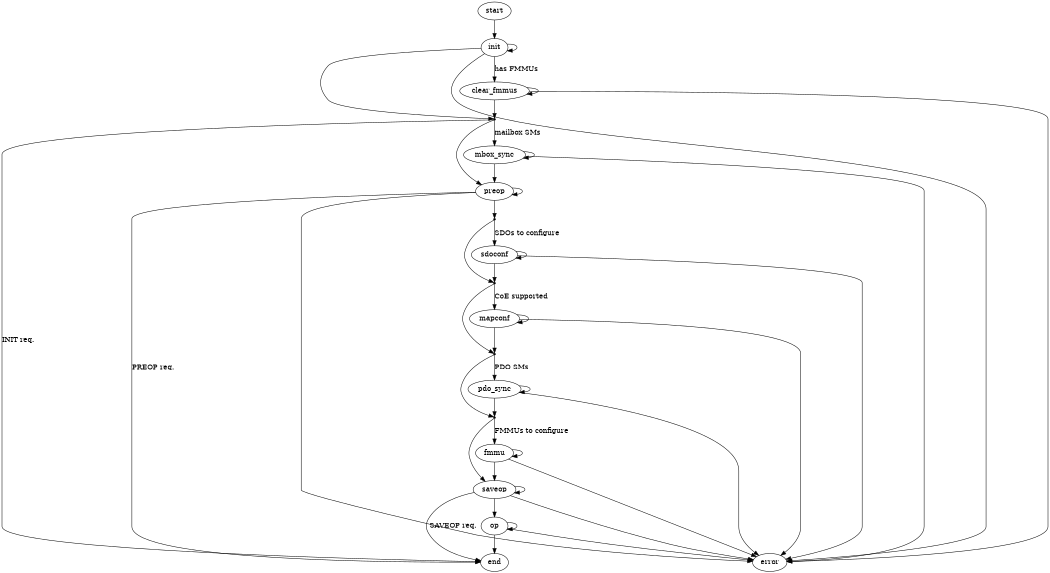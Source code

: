 digraph slaveconf {
    size="7,9"
    center=1
	ratio=fill

    enter_mbox_sync [shape=point,label=""]
    enter_fmmu [shape=point,label=""]
    enter_sdoconf [shape=point,label=""]
    enter_mapconf [shape=point,label=""]
    enter_pdo_sync [shape=point,label=""]

    start -> init [weight=10]
    init -> init
    init -> error
    init -> enter_mbox_sync
    init -> clear_fmmus [label="has FMMUs", weight=10]
    clear_fmmus -> clear_fmmus
    clear_fmmus -> error
    clear_fmmus -> enter_mbox_sync [weight=10]
    enter_mbox_sync -> end [label="INIT req."]
    enter_mbox_sync -> preop
    enter_mbox_sync -> mbox_sync [label="mailbox SMs", weight=10]
    mbox_sync -> mbox_sync
    mbox_sync -> error
    mbox_sync -> preop [weight=10]
    preop -> preop
    preop -> error
    preop -> end [label="PREOP req."]
    preop -> enter_sdoconf [weight=10]
    enter_sdoconf -> enter_mapconf
    enter_sdoconf -> sdoconf [label="SDOs to configure", weight=10]
    sdoconf -> sdoconf
    sdoconf -> error
    sdoconf -> enter_mapconf [weight=10]
    enter_mapconf -> mapconf [label="CoE supported", weight=10]
    enter_mapconf -> enter_pdo_sync
    mapconf -> mapconf
    mapconf -> error
    mapconf -> enter_pdo_sync [weight=10]
    enter_pdo_sync -> pdo_sync [label="PDO SMs", weight=10]
    enter_pdo_sync -> enter_fmmu
    pdo_sync -> pdo_sync
    pdo_sync -> error
    pdo_sync -> enter_fmmu [weight=10]
    enter_fmmu -> saveop
    enter_fmmu -> fmmu [label="FMMUs to configure", weight=10]
    fmmu -> fmmu
    fmmu -> error
    fmmu -> saveop [weight=10]
    saveop -> saveop
    saveop -> error
    saveop -> end [label="SAVEOP req."]
    saveop -> op [weight=10]
    op -> op
    op -> error
    op -> end [weight=10]
}
